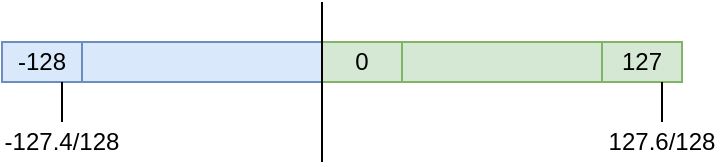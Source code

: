 <mxfile version="20.8.10" type="device"><diagram name="Page-1" id="mgBhwl1JcfgXfH1vkcVQ"><mxGraphModel dx="454" dy="296" grid="1" gridSize="10" guides="1" tooltips="1" connect="1" arrows="1" fold="1" page="1" pageScale="1" pageWidth="827" pageHeight="1169" math="0" shadow="0"><root><mxCell id="0"/><mxCell id="1" parent="0"/><mxCell id="02wewBEfSjiuNWA4AVf1-1" value="-128" style="rounded=0;whiteSpace=wrap;html=1;fillColor=#dae8fc;strokeColor=#6c8ebf;" vertex="1" parent="1"><mxGeometry x="160" y="160" width="40" height="20" as="geometry"/></mxCell><mxCell id="02wewBEfSjiuNWA4AVf1-2" value="" style="rounded=0;whiteSpace=wrap;html=1;fillColor=#dae8fc;strokeColor=#6c8ebf;" vertex="1" parent="1"><mxGeometry x="200" y="160" width="120" height="20" as="geometry"/></mxCell><mxCell id="02wewBEfSjiuNWA4AVf1-3" value="0" style="rounded=0;whiteSpace=wrap;html=1;fillColor=#d5e8d4;strokeColor=#82b366;" vertex="1" parent="1"><mxGeometry x="320" y="160" width="40" height="20" as="geometry"/></mxCell><mxCell id="02wewBEfSjiuNWA4AVf1-4" value="" style="rounded=0;whiteSpace=wrap;html=1;fillColor=#d5e8d4;strokeColor=#82b366;" vertex="1" parent="1"><mxGeometry x="360" y="160" width="100" height="20" as="geometry"/></mxCell><mxCell id="02wewBEfSjiuNWA4AVf1-6" value="127" style="rounded=0;whiteSpace=wrap;html=1;fillColor=#d5e8d4;strokeColor=#82b366;" vertex="1" parent="1"><mxGeometry x="460" y="160" width="40" height="20" as="geometry"/></mxCell><mxCell id="02wewBEfSjiuNWA4AVf1-7" value="" style="endArrow=none;html=1;rounded=0;" edge="1" parent="1"><mxGeometry width="50" height="50" relative="1" as="geometry"><mxPoint x="320" y="220" as="sourcePoint"/><mxPoint x="320" y="140" as="targetPoint"/></mxGeometry></mxCell><mxCell id="02wewBEfSjiuNWA4AVf1-10" value="" style="endArrow=none;html=1;rounded=0;" edge="1" parent="1"><mxGeometry width="50" height="50" relative="1" as="geometry"><mxPoint x="490" y="200" as="sourcePoint"/><mxPoint x="490" y="180" as="targetPoint"/></mxGeometry></mxCell><mxCell id="02wewBEfSjiuNWA4AVf1-11" value="127.6/128" style="text;html=1;strokeColor=none;fillColor=none;align=center;verticalAlign=middle;whiteSpace=wrap;rounded=0;" vertex="1" parent="1"><mxGeometry x="460" y="200" width="60" height="20" as="geometry"/></mxCell><mxCell id="02wewBEfSjiuNWA4AVf1-12" value="" style="endArrow=none;html=1;rounded=0;" edge="1" parent="1"><mxGeometry width="50" height="50" relative="1" as="geometry"><mxPoint x="190" y="200" as="sourcePoint"/><mxPoint x="190" y="180" as="targetPoint"/></mxGeometry></mxCell><mxCell id="02wewBEfSjiuNWA4AVf1-13" value="-127.4/128" style="text;html=1;strokeColor=none;fillColor=none;align=center;verticalAlign=middle;whiteSpace=wrap;rounded=0;" vertex="1" parent="1"><mxGeometry x="160" y="200" width="60" height="20" as="geometry"/></mxCell></root></mxGraphModel></diagram></mxfile>